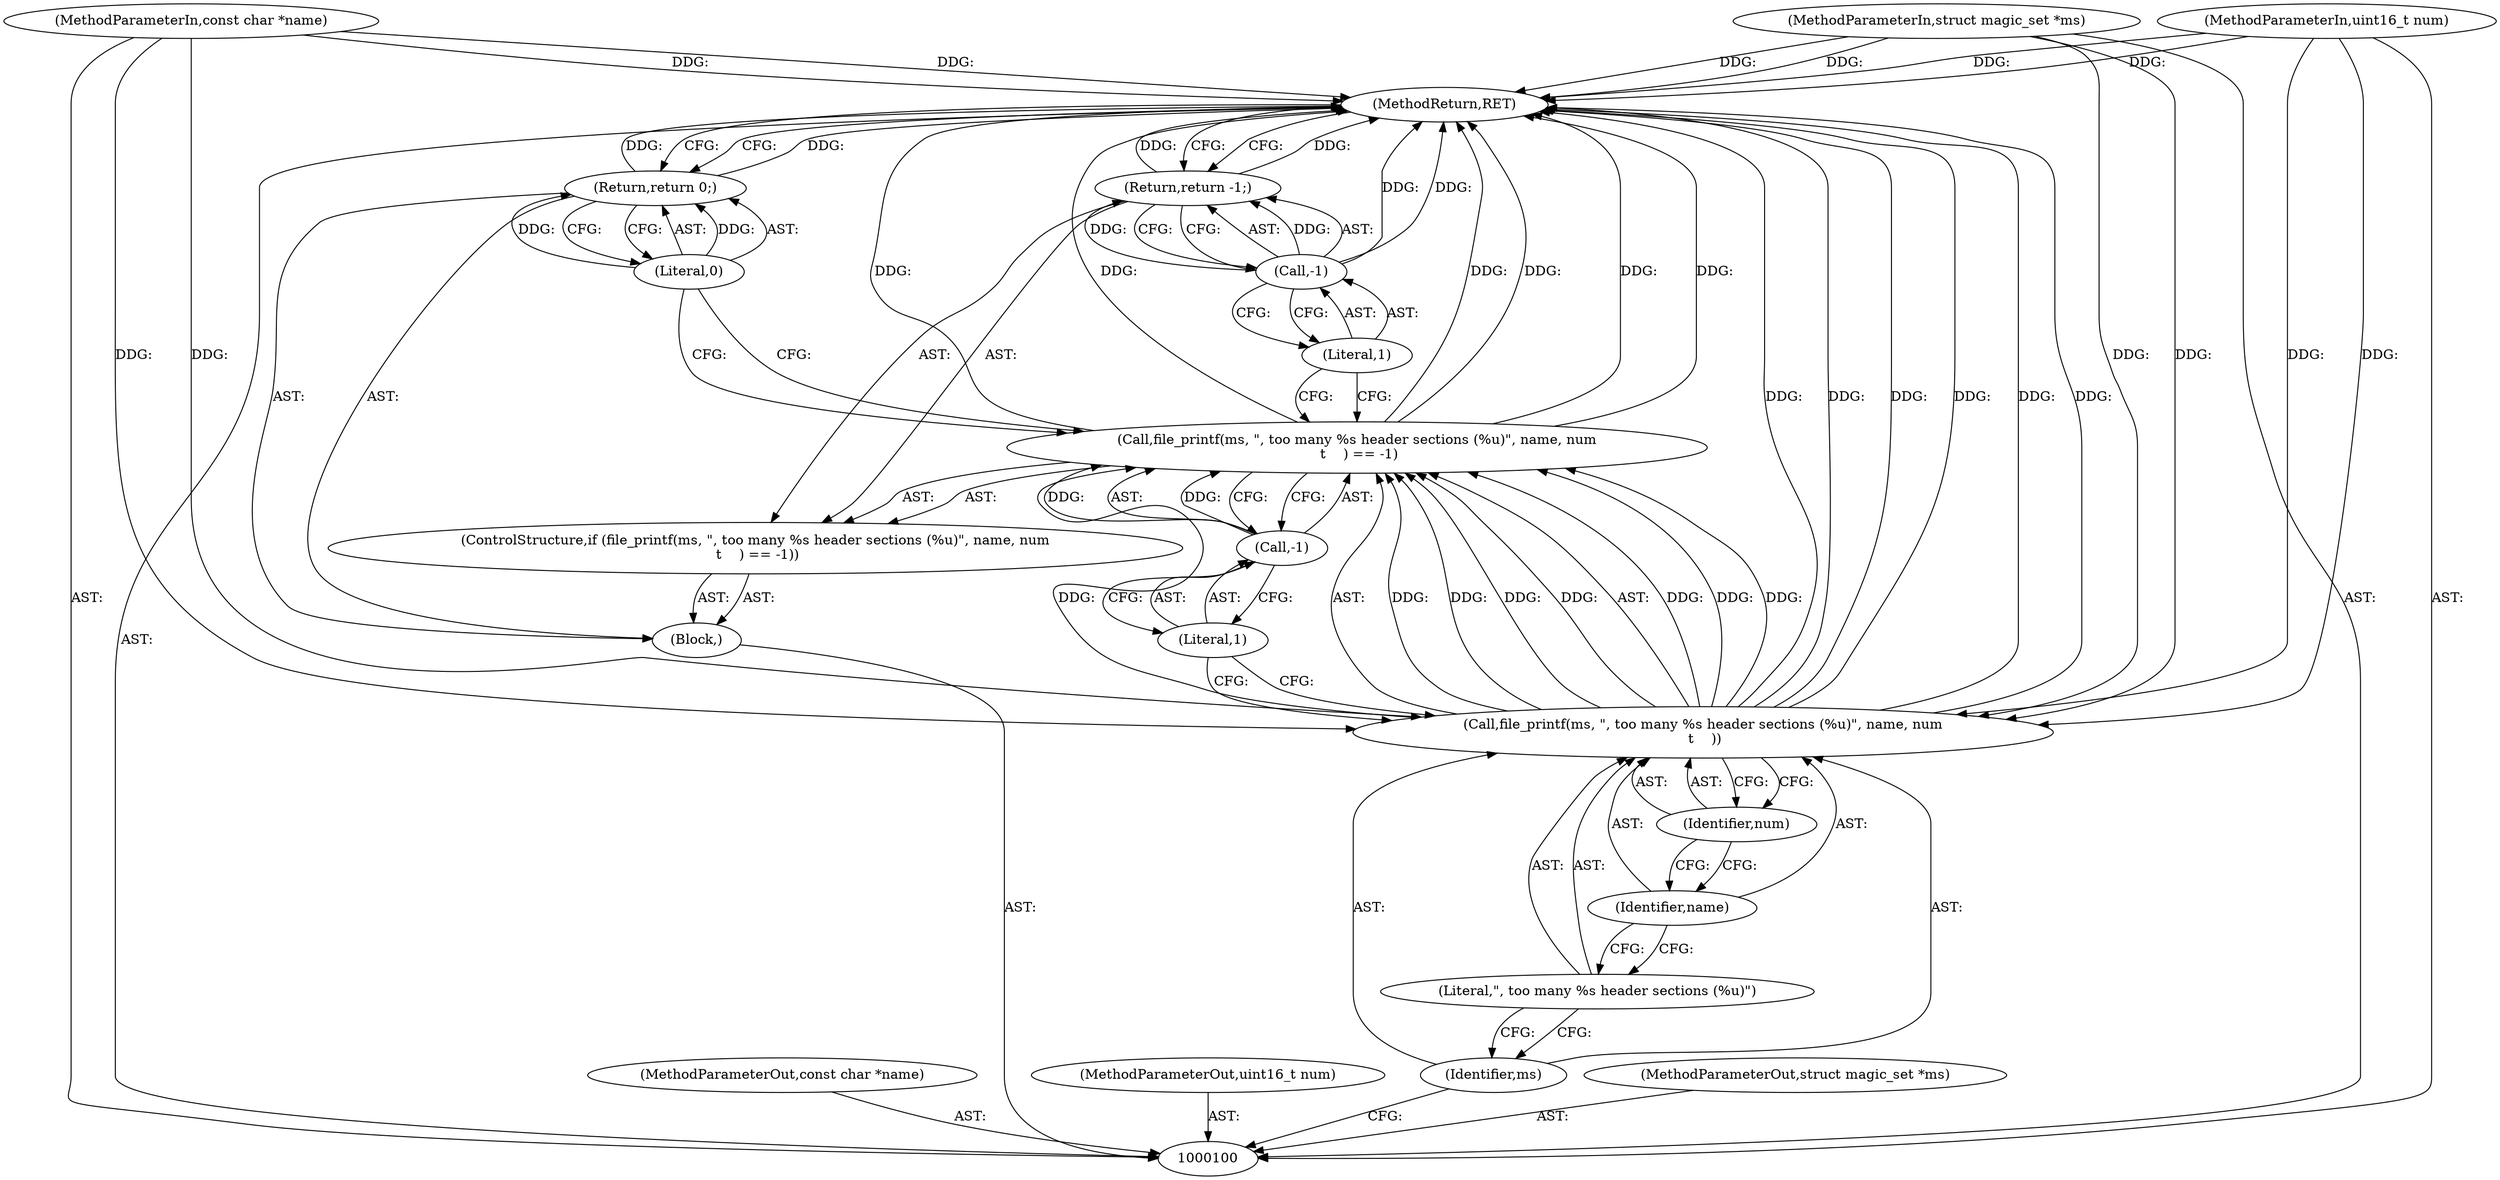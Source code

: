 digraph "1_file_ce90e05774dd77d86cfc8dfa6da57b32816841c4_7" {
"1000119" [label="(MethodReturn,RET)"];
"1000102" [label="(MethodParameterIn,const char *name)"];
"1000144" [label="(MethodParameterOut,const char *name)"];
"1000103" [label="(MethodParameterIn,uint16_t num)"];
"1000145" [label="(MethodParameterOut,uint16_t num)"];
"1000101" [label="(MethodParameterIn,struct magic_set *ms)"];
"1000143" [label="(MethodParameterOut,struct magic_set *ms)"];
"1000104" [label="(Block,)"];
"1000105" [label="(ControlStructure,if (file_printf(ms, \", too many %s header sections (%u)\", name, num\n \t    ) == -1))"];
"1000108" [label="(Identifier,ms)"];
"1000109" [label="(Literal,\", too many %s header sections (%u)\")"];
"1000106" [label="(Call,file_printf(ms, \", too many %s header sections (%u)\", name, num\n \t    ) == -1)"];
"1000107" [label="(Call,file_printf(ms, \", too many %s header sections (%u)\", name, num\n \t    ))"];
"1000110" [label="(Identifier,name)"];
"1000111" [label="(Identifier,num)"];
"1000112" [label="(Call,-1)"];
"1000113" [label="(Literal,1)"];
"1000115" [label="(Call,-1)"];
"1000116" [label="(Literal,1)"];
"1000114" [label="(Return,return -1;)"];
"1000117" [label="(Return,return 0;)"];
"1000118" [label="(Literal,0)"];
"1000119" -> "1000100"  [label="AST: "];
"1000119" -> "1000114"  [label="CFG: "];
"1000119" -> "1000117"  [label="CFG: "];
"1000117" -> "1000119"  [label="DDG: "];
"1000107" -> "1000119"  [label="DDG: "];
"1000107" -> "1000119"  [label="DDG: "];
"1000107" -> "1000119"  [label="DDG: "];
"1000106" -> "1000119"  [label="DDG: "];
"1000106" -> "1000119"  [label="DDG: "];
"1000106" -> "1000119"  [label="DDG: "];
"1000103" -> "1000119"  [label="DDG: "];
"1000115" -> "1000119"  [label="DDG: "];
"1000102" -> "1000119"  [label="DDG: "];
"1000101" -> "1000119"  [label="DDG: "];
"1000114" -> "1000119"  [label="DDG: "];
"1000102" -> "1000100"  [label="AST: "];
"1000102" -> "1000119"  [label="DDG: "];
"1000102" -> "1000107"  [label="DDG: "];
"1000144" -> "1000100"  [label="AST: "];
"1000103" -> "1000100"  [label="AST: "];
"1000103" -> "1000119"  [label="DDG: "];
"1000103" -> "1000107"  [label="DDG: "];
"1000145" -> "1000100"  [label="AST: "];
"1000101" -> "1000100"  [label="AST: "];
"1000101" -> "1000119"  [label="DDG: "];
"1000101" -> "1000107"  [label="DDG: "];
"1000143" -> "1000100"  [label="AST: "];
"1000104" -> "1000100"  [label="AST: "];
"1000105" -> "1000104"  [label="AST: "];
"1000117" -> "1000104"  [label="AST: "];
"1000105" -> "1000104"  [label="AST: "];
"1000106" -> "1000105"  [label="AST: "];
"1000114" -> "1000105"  [label="AST: "];
"1000108" -> "1000107"  [label="AST: "];
"1000108" -> "1000100"  [label="CFG: "];
"1000109" -> "1000108"  [label="CFG: "];
"1000109" -> "1000107"  [label="AST: "];
"1000109" -> "1000108"  [label="CFG: "];
"1000110" -> "1000109"  [label="CFG: "];
"1000106" -> "1000105"  [label="AST: "];
"1000106" -> "1000112"  [label="CFG: "];
"1000107" -> "1000106"  [label="AST: "];
"1000112" -> "1000106"  [label="AST: "];
"1000116" -> "1000106"  [label="CFG: "];
"1000118" -> "1000106"  [label="CFG: "];
"1000106" -> "1000119"  [label="DDG: "];
"1000106" -> "1000119"  [label="DDG: "];
"1000106" -> "1000119"  [label="DDG: "];
"1000107" -> "1000106"  [label="DDG: "];
"1000107" -> "1000106"  [label="DDG: "];
"1000107" -> "1000106"  [label="DDG: "];
"1000107" -> "1000106"  [label="DDG: "];
"1000112" -> "1000106"  [label="DDG: "];
"1000107" -> "1000106"  [label="AST: "];
"1000107" -> "1000111"  [label="CFG: "];
"1000108" -> "1000107"  [label="AST: "];
"1000109" -> "1000107"  [label="AST: "];
"1000110" -> "1000107"  [label="AST: "];
"1000111" -> "1000107"  [label="AST: "];
"1000113" -> "1000107"  [label="CFG: "];
"1000107" -> "1000119"  [label="DDG: "];
"1000107" -> "1000119"  [label="DDG: "];
"1000107" -> "1000119"  [label="DDG: "];
"1000107" -> "1000106"  [label="DDG: "];
"1000107" -> "1000106"  [label="DDG: "];
"1000107" -> "1000106"  [label="DDG: "];
"1000107" -> "1000106"  [label="DDG: "];
"1000101" -> "1000107"  [label="DDG: "];
"1000102" -> "1000107"  [label="DDG: "];
"1000103" -> "1000107"  [label="DDG: "];
"1000110" -> "1000107"  [label="AST: "];
"1000110" -> "1000109"  [label="CFG: "];
"1000111" -> "1000110"  [label="CFG: "];
"1000111" -> "1000107"  [label="AST: "];
"1000111" -> "1000110"  [label="CFG: "];
"1000107" -> "1000111"  [label="CFG: "];
"1000112" -> "1000106"  [label="AST: "];
"1000112" -> "1000113"  [label="CFG: "];
"1000113" -> "1000112"  [label="AST: "];
"1000106" -> "1000112"  [label="CFG: "];
"1000112" -> "1000106"  [label="DDG: "];
"1000113" -> "1000112"  [label="AST: "];
"1000113" -> "1000107"  [label="CFG: "];
"1000112" -> "1000113"  [label="CFG: "];
"1000115" -> "1000114"  [label="AST: "];
"1000115" -> "1000116"  [label="CFG: "];
"1000116" -> "1000115"  [label="AST: "];
"1000114" -> "1000115"  [label="CFG: "];
"1000115" -> "1000119"  [label="DDG: "];
"1000115" -> "1000114"  [label="DDG: "];
"1000116" -> "1000115"  [label="AST: "];
"1000116" -> "1000106"  [label="CFG: "];
"1000115" -> "1000116"  [label="CFG: "];
"1000114" -> "1000105"  [label="AST: "];
"1000114" -> "1000115"  [label="CFG: "];
"1000115" -> "1000114"  [label="AST: "];
"1000119" -> "1000114"  [label="CFG: "];
"1000114" -> "1000119"  [label="DDG: "];
"1000115" -> "1000114"  [label="DDG: "];
"1000117" -> "1000104"  [label="AST: "];
"1000117" -> "1000118"  [label="CFG: "];
"1000118" -> "1000117"  [label="AST: "];
"1000119" -> "1000117"  [label="CFG: "];
"1000117" -> "1000119"  [label="DDG: "];
"1000118" -> "1000117"  [label="DDG: "];
"1000118" -> "1000117"  [label="AST: "];
"1000118" -> "1000106"  [label="CFG: "];
"1000117" -> "1000118"  [label="CFG: "];
"1000118" -> "1000117"  [label="DDG: "];
}
